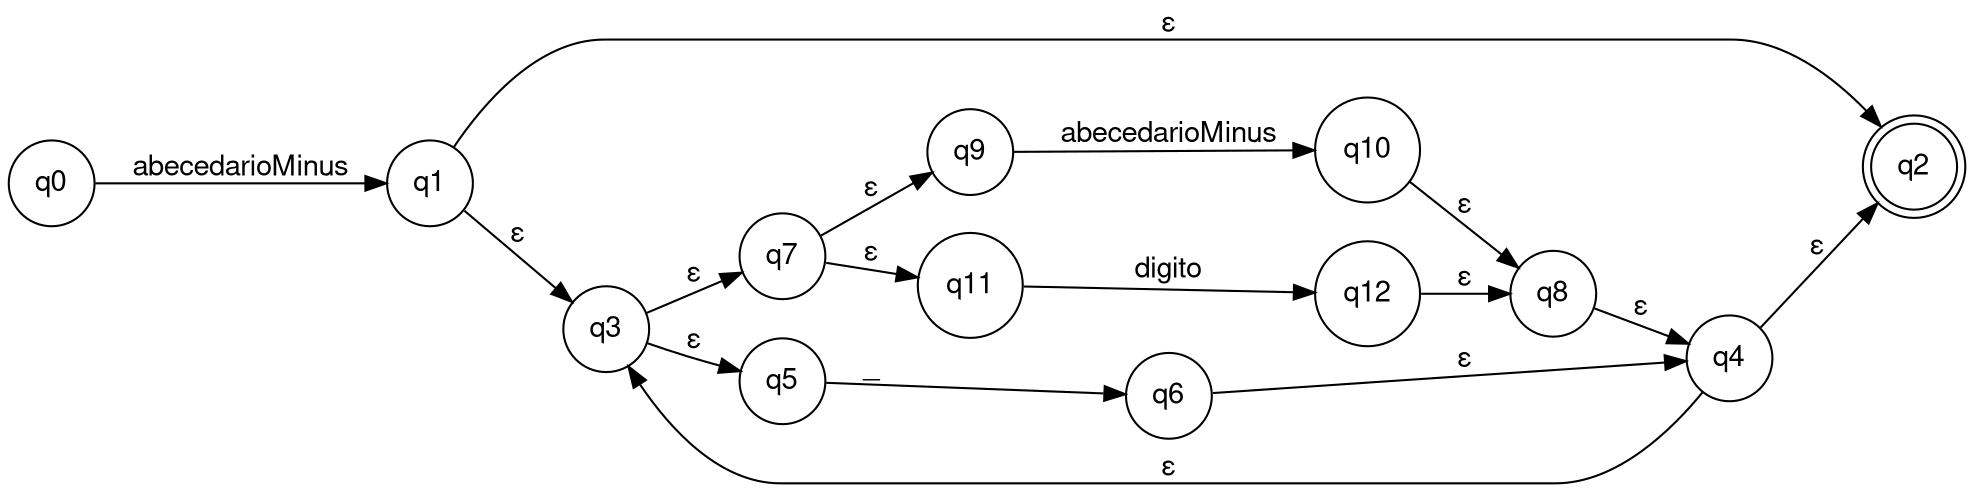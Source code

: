 digraph identificador {
	node [fontname="Helvetica,Arial,sans-serif"]
	edge [fontname="Helvetica,Arial,sans-serif"]
	rankdir=LR;
	node [shape = doublecircle]; q2;
	node [shape = circle];
	q0 -> q1 [label="abecedarioMinus"];
	q1 -> q2 [label="ε"];
	q1 -> q3 [label="ε"];
	q3 -> q7 [label="ε"];
	q3 -> q5 [label="ε"];
	q4 -> q3 [label="ε"];
	q4 -> q2 [label="ε"];
	q5 -> q6 [label="_"];
	q6 -> q4 [label="ε"];
	q7 -> q9 [label="ε"];
	q7 -> q11 [label="ε"];
	q8 -> q4 [label="ε"];
	q9 -> q10 [label="abecedarioMinus"];
	q10 -> q8 [label="ε"];
	q11 -> q12 [label="digito"];
	q12 -> q8 [label="ε"];
}